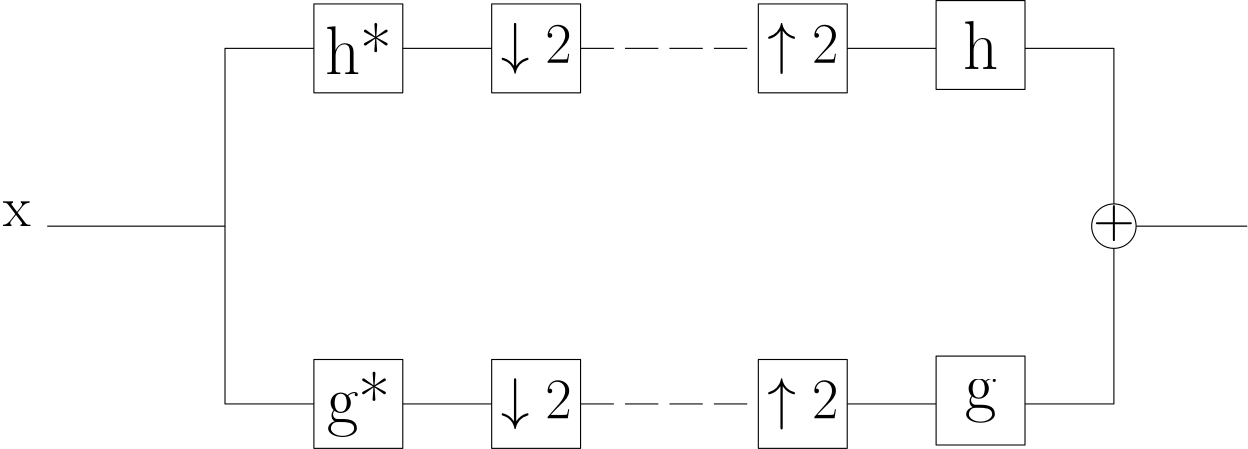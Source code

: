 <?xml version="1.0"?>
<!DOCTYPE ipe SYSTEM "ipe.dtd">
<ipe version="70206" creator="Ipe 7.2.7">
<info created="D:20190605004639" modified="D:20190605004639"/>
<ipestyle name="basic">
<symbol name="arrow/arc(spx)">
<path stroke="sym-stroke" fill="sym-stroke" pen="sym-pen">
0 0 m
-1 0.333 l
-1 -0.333 l
h
</path>
</symbol>
<symbol name="arrow/farc(spx)">
<path stroke="sym-stroke" fill="white" pen="sym-pen">
0 0 m
-1 0.333 l
-1 -0.333 l
h
</path>
</symbol>
<symbol name="arrow/ptarc(spx)">
<path stroke="sym-stroke" fill="sym-stroke" pen="sym-pen">
0 0 m
-1 0.333 l
-0.8 0 l
-1 -0.333 l
h
</path>
</symbol>
<symbol name="arrow/fptarc(spx)">
<path stroke="sym-stroke" fill="white" pen="sym-pen">
0 0 m
-1 0.333 l
-0.8 0 l
-1 -0.333 l
h
</path>
</symbol>
<symbol name="mark/circle(sx)" transformations="translations">
<path fill="sym-stroke">
0.6 0 0 0.6 0 0 e
0.4 0 0 0.4 0 0 e
</path>
</symbol>
<symbol name="mark/disk(sx)" transformations="translations">
<path fill="sym-stroke">
0.6 0 0 0.6 0 0 e
</path>
</symbol>
<symbol name="mark/fdisk(sfx)" transformations="translations">
<group>
<path fill="sym-fill">
0.5 0 0 0.5 0 0 e
</path>
<path fill="sym-stroke" fillrule="eofill">
0.6 0 0 0.6 0 0 e
0.4 0 0 0.4 0 0 e
</path>
</group>
</symbol>
<symbol name="mark/box(sx)" transformations="translations">
<path fill="sym-stroke" fillrule="eofill">
-0.6 -0.6 m
0.6 -0.6 l
0.6 0.6 l
-0.6 0.6 l
h
-0.4 -0.4 m
0.4 -0.4 l
0.4 0.4 l
-0.4 0.4 l
h
</path>
</symbol>
<symbol name="mark/square(sx)" transformations="translations">
<path fill="sym-stroke">
-0.6 -0.6 m
0.6 -0.6 l
0.6 0.6 l
-0.6 0.6 l
h
</path>
</symbol>
<symbol name="mark/fsquare(sfx)" transformations="translations">
<group>
<path fill="sym-fill">
-0.5 -0.5 m
0.5 -0.5 l
0.5 0.5 l
-0.5 0.5 l
h
</path>
<path fill="sym-stroke" fillrule="eofill">
-0.6 -0.6 m
0.6 -0.6 l
0.6 0.6 l
-0.6 0.6 l
h
-0.4 -0.4 m
0.4 -0.4 l
0.4 0.4 l
-0.4 0.4 l
h
</path>
</group>
</symbol>
<symbol name="mark/cross(sx)" transformations="translations">
<group>
<path fill="sym-stroke">
-0.43 -0.57 m
0.57 0.43 l
0.43 0.57 l
-0.57 -0.43 l
h
</path>
<path fill="sym-stroke">
-0.43 0.57 m
0.57 -0.43 l
0.43 -0.57 l
-0.57 0.43 l
h
</path>
</group>
</symbol>
<symbol name="arrow/fnormal(spx)">
<path stroke="sym-stroke" fill="white" pen="sym-pen">
0 0 m
-1 0.333 l
-1 -0.333 l
h
</path>
</symbol>
<symbol name="arrow/pointed(spx)">
<path stroke="sym-stroke" fill="sym-stroke" pen="sym-pen">
0 0 m
-1 0.333 l
-0.8 0 l
-1 -0.333 l
h
</path>
</symbol>
<symbol name="arrow/fpointed(spx)">
<path stroke="sym-stroke" fill="white" pen="sym-pen">
0 0 m
-1 0.333 l
-0.8 0 l
-1 -0.333 l
h
</path>
</symbol>
<symbol name="arrow/linear(spx)">
<path stroke="sym-stroke" pen="sym-pen">
-1 0.333 m
0 0 l
-1 -0.333 l
</path>
</symbol>
<symbol name="arrow/fdouble(spx)">
<path stroke="sym-stroke" fill="white" pen="sym-pen">
0 0 m
-1 0.333 l
-1 -0.333 l
h
-1 0 m
-2 0.333 l
-2 -0.333 l
h
</path>
</symbol>
<symbol name="arrow/double(spx)">
<path stroke="sym-stroke" fill="sym-stroke" pen="sym-pen">
0 0 m
-1 0.333 l
-1 -0.333 l
h
-1 0 m
-2 0.333 l
-2 -0.333 l
h
</path>
</symbol>
<pen name="heavier" value="0.8"/>
<pen name="fat" value="1.2"/>
<pen name="ultrafat" value="2"/>
<symbolsize name="large" value="5"/>
<symbolsize name="small" value="2"/>
<symbolsize name="tiny" value="1.1"/>
<arrowsize name="large" value="10"/>
<arrowsize name="small" value="5"/>
<arrowsize name="tiny" value="3"/>
<color name="red" value="1 0 0"/>
<color name="green" value="0 1 0"/>
<color name="blue" value="0 0 1"/>
<color name="yellow" value="1 1 0"/>
<color name="orange" value="1 0.647 0"/>
<color name="gold" value="1 0.843 0"/>
<color name="purple" value="0.627 0.125 0.941"/>
<color name="gray" value="0.745"/>
<color name="brown" value="0.647 0.165 0.165"/>
<color name="navy" value="0 0 0.502"/>
<color name="pink" value="1 0.753 0.796"/>
<color name="seagreen" value="0.18 0.545 0.341"/>
<color name="turquoise" value="0.251 0.878 0.816"/>
<color name="violet" value="0.933 0.51 0.933"/>
<color name="darkblue" value="0 0 0.545"/>
<color name="darkcyan" value="0 0.545 0.545"/>
<color name="darkgray" value="0.663"/>
<color name="darkgreen" value="0 0.392 0"/>
<color name="darkmagenta" value="0.545 0 0.545"/>
<color name="darkorange" value="1 0.549 0"/>
<color name="darkred" value="0.545 0 0"/>
<color name="lightblue" value="0.678 0.847 0.902"/>
<color name="lightcyan" value="0.878 1 1"/>
<color name="lightgray" value="0.827"/>
<color name="lightgreen" value="0.565 0.933 0.565"/>
<color name="lightyellow" value="1 1 0.878"/>
<dashstyle name="dashed" value="[4] 0"/>
<dashstyle name="dotted" value="[1 3] 0"/>
<dashstyle name="dash dotted" value="[4 2 1 2] 0"/>
<dashstyle name="dash dot dotted" value="[4 2 1 2 1 2] 0"/>
<textsize name="large" value="\large"/>
<textsize name="Large" value="\Large"/>
<textsize name="LARGE" value="\LARGE"/>
<textsize name="huge" value="\huge"/>
<textsize name="Huge" value="\Huge"/>
<textsize name="small" value="\small"/>
<textsize name="footnote" value="\footnotesize"/>
<textsize name="tiny" value="\tiny"/>
<textstyle name="center" begin="\begin{center}" end="\end{center}"/>
<textstyle name="itemize" begin="\begin{itemize}" end="\end{itemize}"/>
<textstyle name="item" begin="\begin{itemize}\item{}" end="\end{itemize}"/>
<gridsize name="4 pts" value="4"/>
<gridsize name="8 pts (~3 mm)" value="8"/>
<gridsize name="16 pts (~6 mm)" value="16"/>
<gridsize name="32 pts (~12 mm)" value="32"/>
<gridsize name="10 pts (~3.5 mm)" value="10"/>
<gridsize name="20 pts (~7 mm)" value="20"/>
<gridsize name="14 pts (~5 mm)" value="14"/>
<gridsize name="28 pts (~10 mm)" value="28"/>
<gridsize name="56 pts (~20 mm)" value="56"/>
<anglesize name="90 deg" value="90"/>
<anglesize name="60 deg" value="60"/>
<anglesize name="45 deg" value="45"/>
<anglesize name="30 deg" value="30"/>
<anglesize name="22.5 deg" value="22.5"/>
<opacity name="10%" value="0.1"/>
<opacity name="30%" value="0.3"/>
<opacity name="50%" value="0.5"/>
<opacity name="75%" value="0.75"/>
<tiling name="falling" angle="-60" step="4" width="1"/>
<tiling name="rising" angle="30" step="4" width="1"/>
</ipestyle>
<page>
<layer name="alpha"/>
<view layers="alpha" active="alpha"/>
<path layer="alpha" stroke="black">
64 640 m
128 640 l
128 704 l
160 704 l
</path>
<path stroke="black">
128 640 m
128 576 l
160 576 l
</path>
<text transformations="translations" pos="176 704" stroke="black" type="label" width="24.031" height="18.568" depth="0" halign="center" valign="center" size="Huge">h*</text>
<text matrix="1 0 0 1 0 -128" transformations="translations" pos="176 704" stroke="black" type="label" width="22.736" height="18.569" depth="4.82" halign="center" valign="center" size="Huge">g*</text>
<path stroke="black">
160 720 m
160 688 l
192 688 l
192 720 l
h
</path>
<path stroke="black">
160 592 m
160 560 l
192 560 l
192 592 l
h
</path>
<text matrix="1 0 0 1 -16 -16" transformations="translations" pos="64 656" stroke="black" type="label" width="10.016" height="8.895" depth="0" valign="baseline" size="huge">x</text>
<text matrix="1 0 0 1 -16 0" transformations="translations" pos="256 704" stroke="black" type="label" width="25.547" height="14.347" depth="4.02" halign="center" valign="center" size="huge" style="math">\downarrow 2</text>
<text matrix="1 0 0 1 -16 -128" transformations="translations" pos="256 704" stroke="black" type="label" width="25.547" height="14.347" depth="4.02" halign="center" valign="center" size="huge" style="math">\downarrow 2</text>
<text matrix="1 0 0 1 80 -128" transformations="translations" pos="256 704" stroke="black" type="label" width="25.547" height="14.347" depth="4.02" halign="center" valign="center" size="huge" style="math">\uparrow 2</text>
<text matrix="1 0 0 1 80 0" transformations="translations" pos="256 704" stroke="black" type="label" width="25.547" height="14.347" depth="4.02" halign="center" valign="center" size="huge" style="math">\uparrow 2</text>
<text matrix="1 0 0 1 224 1.213" transformations="translations" pos="176 704" stroke="black" type="label" width="12.663" height="17.213" depth="0" halign="center" valign="center" size="Huge">h</text>
<text matrix="1 0 0 1 224 -126.787" transformations="translations" pos="176 704" stroke="black" type="label" width="11.368" height="10.672" depth="4.82" halign="center" valign="center" size="Huge">g</text>
<text matrix="1 0 0 1 64 1.213" transformations="translations" pos="384 640" stroke="black" type="label" width="14.874" height="11.644" depth="1.31" halign="center" valign="center" size="huge">+</text>
<path matrix="1 0 0 1 64 0" stroke="black">
160 592 m
160 560 l
192 560 l
192 592 l
h
</path>
<path matrix="1 0 0 1 160 0" stroke="black">
160 592 m
160 560 l
192 560 l
192 592 l
h
</path>
<path matrix="1 0 0 1 224 1.213" stroke="black">
160 592 m
160 560 l
192 560 l
192 592 l
h
</path>
<path matrix="1 0 0 1 224 129.213" stroke="black">
160 592 m
160 560 l
192 560 l
192 592 l
h
</path>
<path matrix="1 0 0 1 160 128" stroke="black">
160 592 m
160 560 l
192 560 l
192 592 l
h
</path>
<path matrix="1 0 0 1 64 128" stroke="black">
160 592 m
160 560 l
192 560 l
192 592 l
h
</path>
<path stroke="black">
192 704 m
224 704 l
</path>
<path stroke="black">
192 576 m
224 576 l
</path>
<path matrix="1 0 0 1 16 0" stroke="black">
336 704 m
368 704 l
</path>
<path matrix="1 0 0 1 16 0" stroke="black">
336 576 m
368 576 l
</path>
<path stroke="black">
8 0 0 8 448 640 e
</path>
<path stroke="black">
416 704 m
448 704 l
448 648 l
</path>
<path stroke="black">
416 576 m
448 576 l
448 632 l
</path>
<path stroke="black">
256 704 m
268 704 l
</path>
<path stroke="black">
272 704 m
284 704 l
</path>
<path stroke="black">
288 704 m
300 704 l
</path>
<path stroke="black">
304 704 m
316 704 l
</path>
<path stroke="black">
256 576 m
268 576 l
</path>
<path matrix="1 0 0 1 -4 0" stroke="black">
276 576 m
288 576 l
</path>
<path matrix="1 0 0 1 -8 0" stroke="black">
296 576 m
308 576 l
</path>
<path stroke="black">
304 576 m
316 576 l
</path>
<path stroke="black">
456 640 m
496 640 l
</path>
</page>
</ipe>
